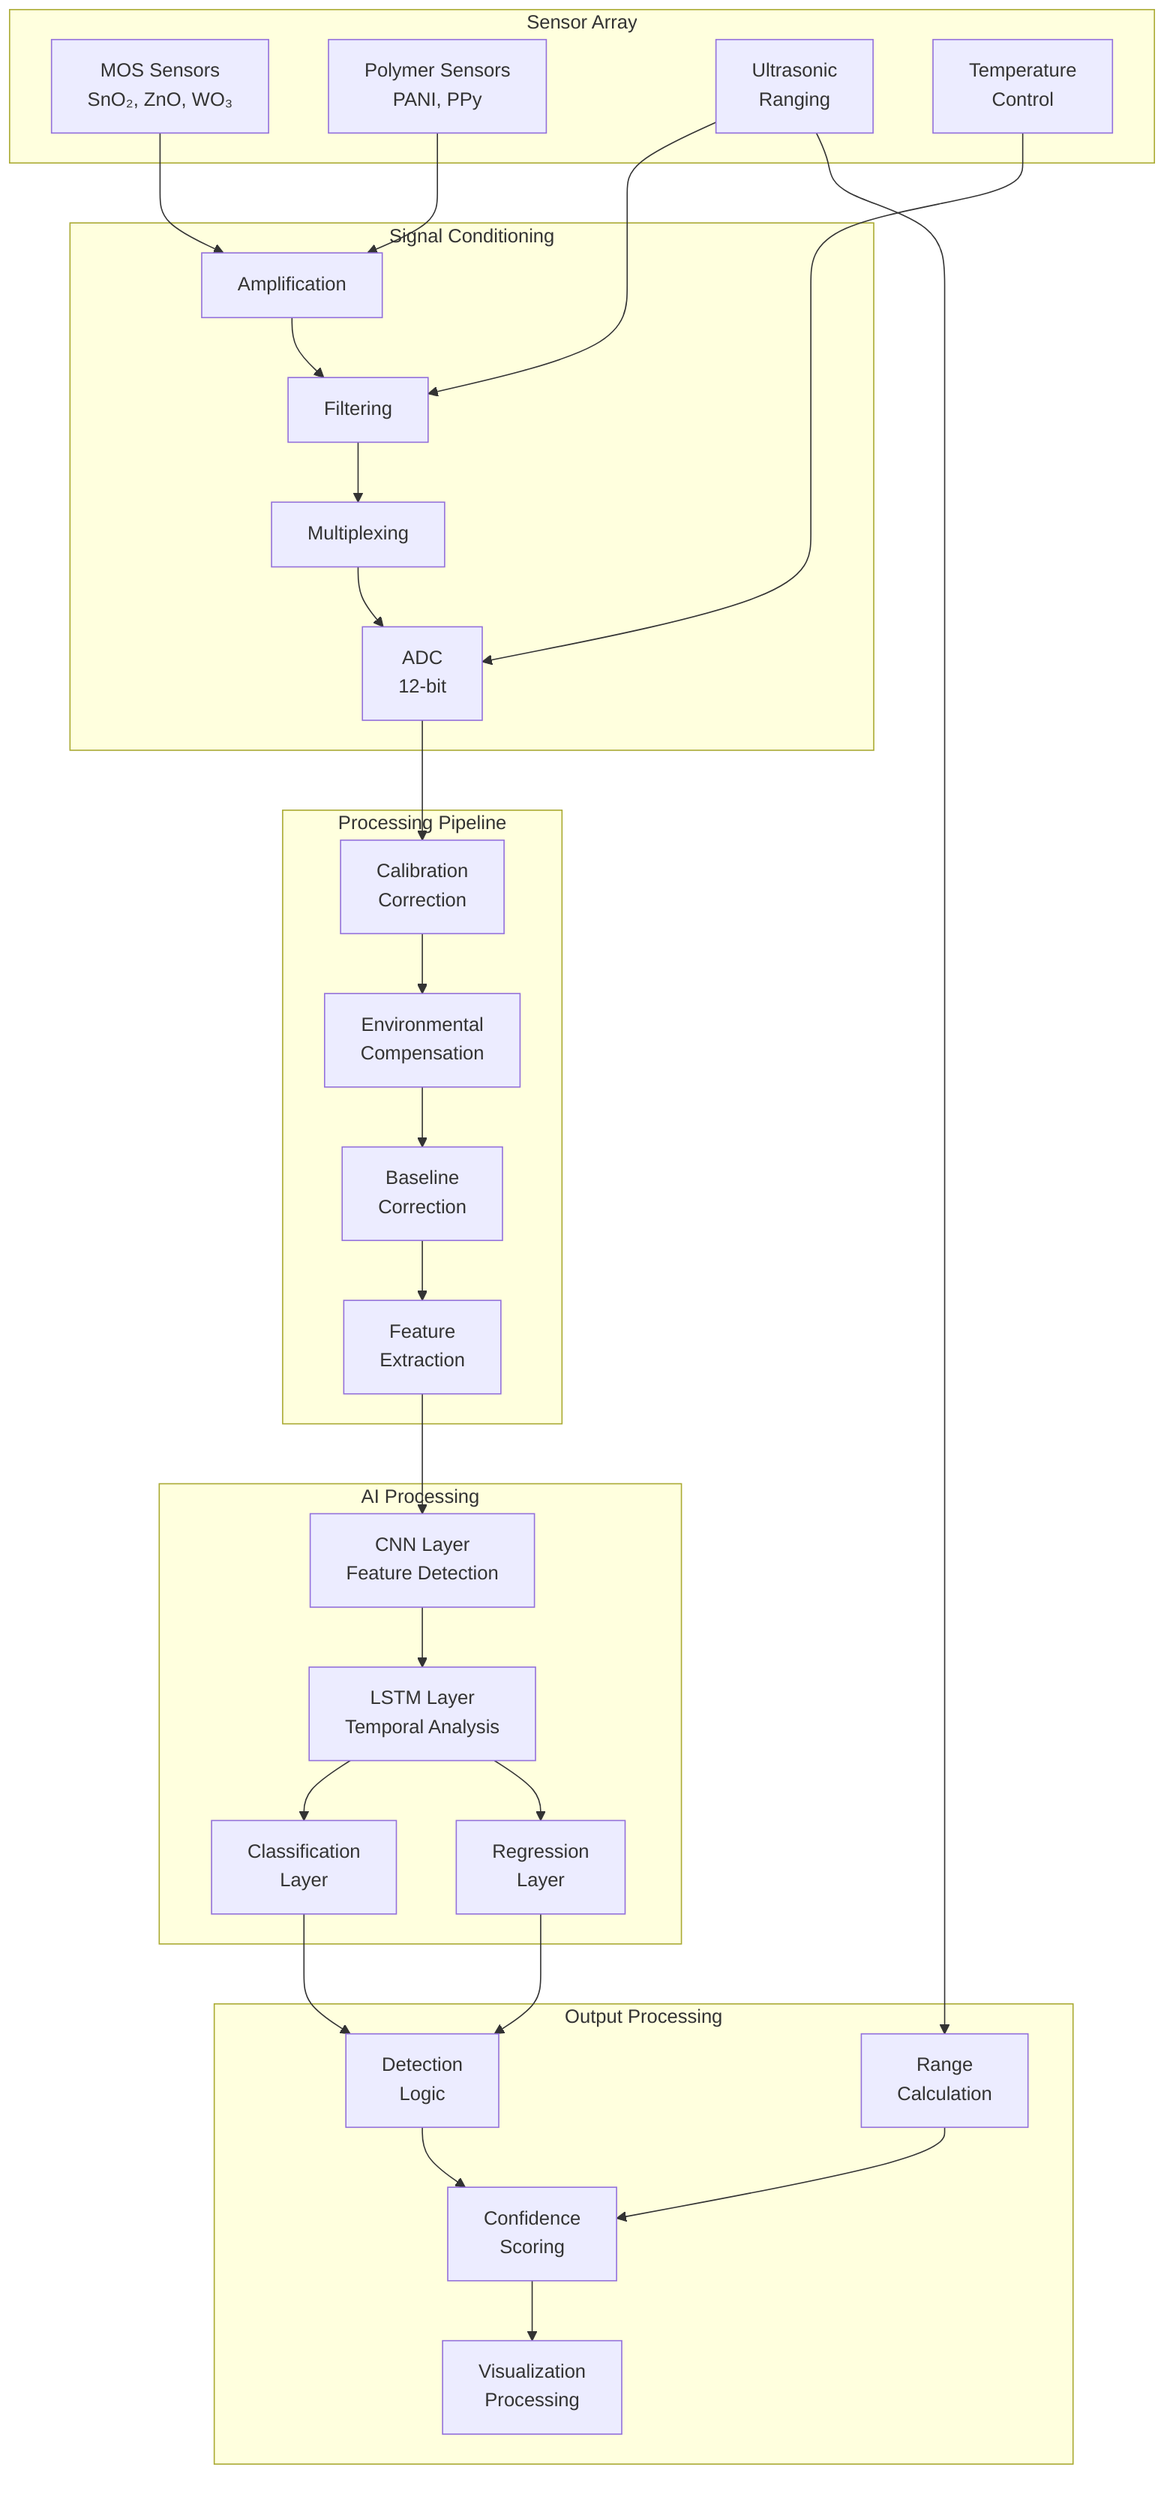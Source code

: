 flowchart TB
    subgraph Sensors["Sensor Array"]
        MOS["MOS Sensors
        SnO₂, ZnO, WO₃"]
        CP["Polymer Sensors
        PANI, PPy"]
        US["Ultrasonic
        Ranging"]
        TEMP["Temperature
        Control"]
    end

    subgraph ADC["Signal Conditioning"]
        AMP["Amplification"]
        FILT["Filtering"]
        MUX["Multiplexing"]
        CONV["ADC
        12-bit"]
    end

    subgraph PROC["Processing Pipeline"]
        CAL["Calibration
        Correction"]
        COMP["Environmental
        Compensation"]
        BASE["Baseline
        Correction"]
        FEAT["Feature
        Extraction"]
    end

    subgraph AI["AI Processing"]
        CNN["CNN Layer
        Feature Detection"]
        LSTM["LSTM Layer
        Temporal Analysis"]
        CLASS["Classification
        Layer"]
        REG["Regression
        Layer"]
    end

    subgraph OUT["Output Processing"]
        DET["Detection
        Logic"]
        RANG["Range
        Calculation"]
        CONF["Confidence
        Scoring"]
        VIS["Visualization
        Processing"]
    end

    MOS --> AMP
    CP --> AMP
    US --> FILT
    TEMP --> CONV

    AMP --> FILT
    FILT --> MUX
    MUX --> CONV

    CONV --> CAL
    CAL --> COMP
    COMP --> BASE
    BASE --> FEAT

    FEAT --> CNN
    CNN --> LSTM
    LSTM --> CLASS
    LSTM --> REG

    CLASS --> DET
    REG --> DET
    US --> RANG
    DET --> CONF
    RANG --> CONF
    CONF --> VIS
